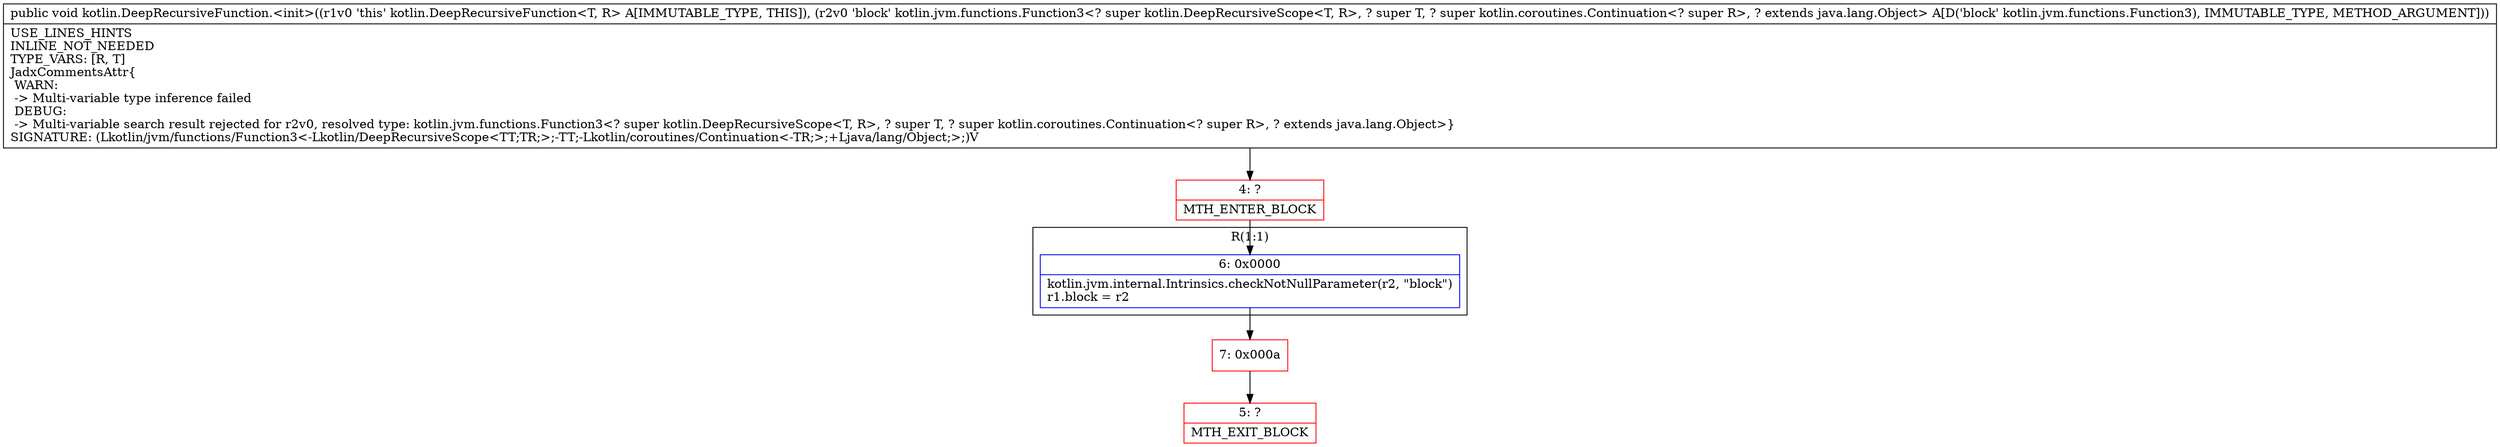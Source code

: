 digraph "CFG forkotlin.DeepRecursiveFunction.\<init\>(Lkotlin\/jvm\/functions\/Function3;)V" {
subgraph cluster_Region_758588024 {
label = "R(1:1)";
node [shape=record,color=blue];
Node_6 [shape=record,label="{6\:\ 0x0000|kotlin.jvm.internal.Intrinsics.checkNotNullParameter(r2, \"block\")\lr1.block = r2\l}"];
}
Node_4 [shape=record,color=red,label="{4\:\ ?|MTH_ENTER_BLOCK\l}"];
Node_7 [shape=record,color=red,label="{7\:\ 0x000a}"];
Node_5 [shape=record,color=red,label="{5\:\ ?|MTH_EXIT_BLOCK\l}"];
MethodNode[shape=record,label="{public void kotlin.DeepRecursiveFunction.\<init\>((r1v0 'this' kotlin.DeepRecursiveFunction\<T, R\> A[IMMUTABLE_TYPE, THIS]), (r2v0 'block' kotlin.jvm.functions.Function3\<? super kotlin.DeepRecursiveScope\<T, R\>, ? super T, ? super kotlin.coroutines.Continuation\<? super R\>, ? extends java.lang.Object\> A[D('block' kotlin.jvm.functions.Function3), IMMUTABLE_TYPE, METHOD_ARGUMENT]))  | USE_LINES_HINTS\lINLINE_NOT_NEEDED\lTYPE_VARS: [R, T]\lJadxCommentsAttr\{\l WARN: \l \-\> Multi\-variable type inference failed\l DEBUG: \l \-\> Multi\-variable search result rejected for r2v0, resolved type: kotlin.jvm.functions.Function3\<? super kotlin.DeepRecursiveScope\<T, R\>, ? super T, ? super kotlin.coroutines.Continuation\<? super R\>, ? extends java.lang.Object\>\}\lSIGNATURE: (Lkotlin\/jvm\/functions\/Function3\<\-Lkotlin\/DeepRecursiveScope\<TT;TR;\>;\-TT;\-Lkotlin\/coroutines\/Continuation\<\-TR;\>;+Ljava\/lang\/Object;\>;)V\l}"];
MethodNode -> Node_4;Node_6 -> Node_7;
Node_4 -> Node_6;
Node_7 -> Node_5;
}

